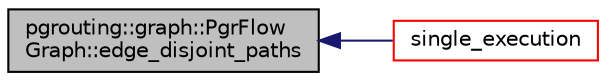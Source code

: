 digraph "pgrouting::graph::PgrFlowGraph::edge_disjoint_paths"
{
  edge [fontname="Helvetica",fontsize="10",labelfontname="Helvetica",labelfontsize="10"];
  node [fontname="Helvetica",fontsize="10",shape=record];
  rankdir="LR";
  Node50 [label="pgrouting::graph::PgrFlow\lGraph::edge_disjoint_paths",height=0.2,width=0.4,color="black", fillcolor="grey75", style="filled", fontcolor="black"];
  Node50 -> Node51 [dir="back",color="midnightblue",fontsize="10",style="solid",fontname="Helvetica"];
  Node51 [label="single_execution",height=0.2,width=0.4,color="red", fillcolor="white", style="filled",URL="$edge__disjoint__paths__driver_8cpp.html#a3ae1820e3682c1381b23bb41ff2fd6d6"];
}
